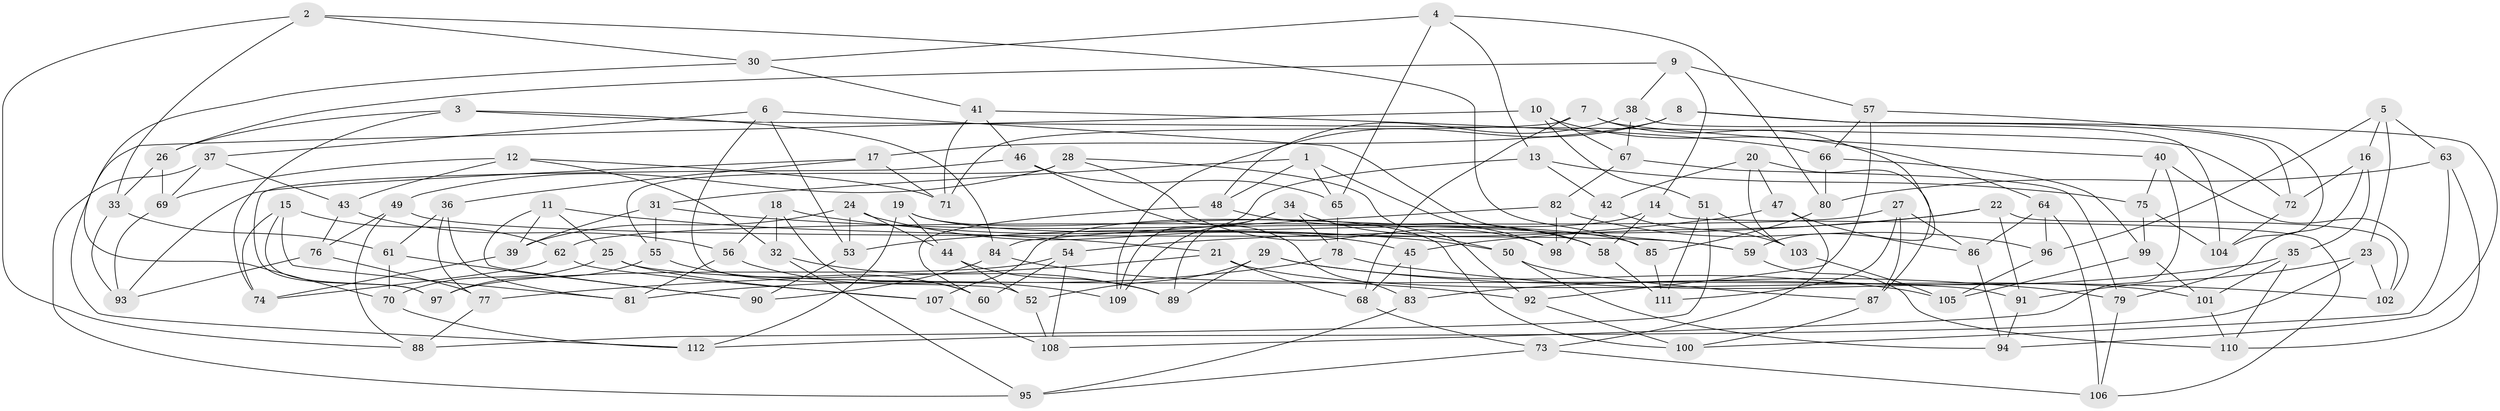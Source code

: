 // coarse degree distribution, {6: 0.5970149253731343, 4: 0.31343283582089554, 3: 0.014925373134328358, 5: 0.07462686567164178}
// Generated by graph-tools (version 1.1) at 2025/24/03/03/25 07:24:22]
// undirected, 112 vertices, 224 edges
graph export_dot {
graph [start="1"]
  node [color=gray90,style=filled];
  1;
  2;
  3;
  4;
  5;
  6;
  7;
  8;
  9;
  10;
  11;
  12;
  13;
  14;
  15;
  16;
  17;
  18;
  19;
  20;
  21;
  22;
  23;
  24;
  25;
  26;
  27;
  28;
  29;
  30;
  31;
  32;
  33;
  34;
  35;
  36;
  37;
  38;
  39;
  40;
  41;
  42;
  43;
  44;
  45;
  46;
  47;
  48;
  49;
  50;
  51;
  52;
  53;
  54;
  55;
  56;
  57;
  58;
  59;
  60;
  61;
  62;
  63;
  64;
  65;
  66;
  67;
  68;
  69;
  70;
  71;
  72;
  73;
  74;
  75;
  76;
  77;
  78;
  79;
  80;
  81;
  82;
  83;
  84;
  85;
  86;
  87;
  88;
  89;
  90;
  91;
  92;
  93;
  94;
  95;
  96;
  97;
  98;
  99;
  100;
  101;
  102;
  103;
  104;
  105;
  106;
  107;
  108;
  109;
  110;
  111;
  112;
  1 -- 31;
  1 -- 65;
  1 -- 98;
  1 -- 48;
  2 -- 88;
  2 -- 30;
  2 -- 33;
  2 -- 85;
  3 -- 74;
  3 -- 72;
  3 -- 84;
  3 -- 26;
  4 -- 65;
  4 -- 80;
  4 -- 13;
  4 -- 30;
  5 -- 63;
  5 -- 96;
  5 -- 23;
  5 -- 16;
  6 -- 52;
  6 -- 58;
  6 -- 53;
  6 -- 37;
  7 -- 71;
  7 -- 68;
  7 -- 59;
  7 -- 40;
  8 -- 72;
  8 -- 94;
  8 -- 109;
  8 -- 17;
  9 -- 38;
  9 -- 14;
  9 -- 26;
  9 -- 57;
  10 -- 67;
  10 -- 112;
  10 -- 51;
  10 -- 64;
  11 -- 90;
  11 -- 25;
  11 -- 39;
  11 -- 21;
  12 -- 69;
  12 -- 32;
  12 -- 43;
  12 -- 71;
  13 -- 75;
  13 -- 42;
  13 -- 109;
  14 -- 58;
  14 -- 106;
  14 -- 107;
  15 -- 62;
  15 -- 74;
  15 -- 81;
  15 -- 97;
  16 -- 72;
  16 -- 35;
  16 -- 79;
  17 -- 93;
  17 -- 36;
  17 -- 71;
  18 -- 56;
  18 -- 60;
  18 -- 32;
  18 -- 50;
  19 -- 44;
  19 -- 85;
  19 -- 112;
  19 -- 100;
  20 -- 103;
  20 -- 42;
  20 -- 87;
  20 -- 47;
  21 -- 77;
  21 -- 68;
  21 -- 101;
  22 -- 91;
  22 -- 102;
  22 -- 45;
  22 -- 54;
  23 -- 91;
  23 -- 112;
  23 -- 102;
  24 -- 39;
  24 -- 53;
  24 -- 44;
  24 -- 45;
  25 -- 107;
  25 -- 70;
  25 -- 91;
  26 -- 33;
  26 -- 69;
  27 -- 86;
  27 -- 87;
  27 -- 111;
  27 -- 62;
  28 -- 98;
  28 -- 55;
  28 -- 92;
  28 -- 49;
  29 -- 105;
  29 -- 89;
  29 -- 79;
  29 -- 52;
  30 -- 41;
  30 -- 70;
  31 -- 59;
  31 -- 39;
  31 -- 55;
  32 -- 95;
  32 -- 89;
  33 -- 93;
  33 -- 61;
  34 -- 50;
  34 -- 109;
  34 -- 89;
  34 -- 78;
  35 -- 101;
  35 -- 83;
  35 -- 110;
  36 -- 81;
  36 -- 61;
  36 -- 77;
  37 -- 95;
  37 -- 43;
  37 -- 69;
  38 -- 67;
  38 -- 104;
  38 -- 48;
  39 -- 74;
  40 -- 75;
  40 -- 102;
  40 -- 108;
  41 -- 66;
  41 -- 46;
  41 -- 71;
  42 -- 98;
  42 -- 103;
  43 -- 56;
  43 -- 76;
  44 -- 89;
  44 -- 52;
  45 -- 68;
  45 -- 83;
  46 -- 97;
  46 -- 83;
  46 -- 65;
  47 -- 86;
  47 -- 53;
  47 -- 73;
  48 -- 60;
  48 -- 58;
  49 -- 59;
  49 -- 76;
  49 -- 88;
  50 -- 87;
  50 -- 94;
  51 -- 103;
  51 -- 111;
  51 -- 88;
  52 -- 108;
  53 -- 90;
  54 -- 108;
  54 -- 60;
  54 -- 97;
  55 -- 60;
  55 -- 97;
  56 -- 109;
  56 -- 81;
  57 -- 66;
  57 -- 104;
  57 -- 92;
  58 -- 111;
  59 -- 110;
  61 -- 90;
  61 -- 70;
  62 -- 107;
  62 -- 74;
  63 -- 100;
  63 -- 80;
  63 -- 110;
  64 -- 106;
  64 -- 86;
  64 -- 96;
  65 -- 78;
  66 -- 99;
  66 -- 80;
  67 -- 79;
  67 -- 82;
  68 -- 73;
  69 -- 93;
  70 -- 112;
  72 -- 104;
  73 -- 95;
  73 -- 106;
  75 -- 99;
  75 -- 104;
  76 -- 77;
  76 -- 93;
  77 -- 88;
  78 -- 102;
  78 -- 81;
  79 -- 106;
  80 -- 85;
  82 -- 96;
  82 -- 98;
  82 -- 84;
  83 -- 95;
  84 -- 92;
  84 -- 90;
  85 -- 111;
  86 -- 94;
  87 -- 100;
  91 -- 94;
  92 -- 100;
  96 -- 105;
  99 -- 101;
  99 -- 105;
  101 -- 110;
  103 -- 105;
  107 -- 108;
}
